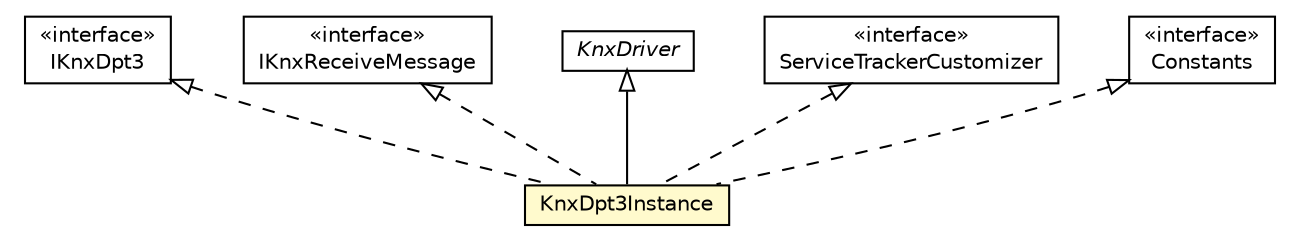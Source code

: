 #!/usr/local/bin/dot
#
# Class diagram 
# Generated by UMLGraph version R5_6-24-gf6e263 (http://www.umlgraph.org/)
#

digraph G {
	edge [fontname="Helvetica",fontsize=10,labelfontname="Helvetica",labelfontsize=10];
	node [fontname="Helvetica",fontsize=10,shape=plaintext];
	nodesep=0.25;
	ranksep=0.5;
	// org.universAAL.lddi.knx.groupdevicecategory.IKnxDpt3
	c4988688 [label=<<table title="org.universAAL.lddi.knx.groupdevicecategory.IKnxDpt3" border="0" cellborder="1" cellspacing="0" cellpadding="2" port="p" href="../groupdevicecategory/IKnxDpt3.html">
		<tr><td><table border="0" cellspacing="0" cellpadding="1">
<tr><td align="center" balign="center"> &#171;interface&#187; </td></tr>
<tr><td align="center" balign="center"> IKnxDpt3 </td></tr>
		</table></td></tr>
		</table>>, URL="../groupdevicecategory/IKnxDpt3.html", fontname="Helvetica", fontcolor="black", fontsize=10.0];
	// org.universAAL.lddi.knx.interfaces.IKnxReceiveMessage
	c4988697 [label=<<table title="org.universAAL.lddi.knx.interfaces.IKnxReceiveMessage" border="0" cellborder="1" cellspacing="0" cellpadding="2" port="p" href="../interfaces/IKnxReceiveMessage.html">
		<tr><td><table border="0" cellspacing="0" cellpadding="1">
<tr><td align="center" balign="center"> &#171;interface&#187; </td></tr>
<tr><td align="center" balign="center"> IKnxReceiveMessage </td></tr>
		</table></td></tr>
		</table>>, URL="../interfaces/IKnxReceiveMessage.html", fontname="Helvetica", fontcolor="black", fontsize=10.0];
	// org.universAAL.lddi.knx.interfaces.KnxDriver
	c4988698 [label=<<table title="org.universAAL.lddi.knx.interfaces.KnxDriver" border="0" cellborder="1" cellspacing="0" cellpadding="2" port="p" href="../interfaces/KnxDriver.html">
		<tr><td><table border="0" cellspacing="0" cellpadding="1">
<tr><td align="center" balign="center"><font face="Helvetica-Oblique"> KnxDriver </font></td></tr>
		</table></td></tr>
		</table>>, URL="../interfaces/KnxDriver.html", fontname="Helvetica", fontcolor="black", fontsize=10.0];
	// org.universAAL.lddi.knx.driver.KnxDpt3Instance
	c4988714 [label=<<table title="org.universAAL.lddi.knx.driver.KnxDpt3Instance" border="0" cellborder="1" cellspacing="0" cellpadding="2" port="p" bgcolor="lemonChiffon" href="./KnxDpt3Instance.html">
		<tr><td><table border="0" cellspacing="0" cellpadding="1">
<tr><td align="center" balign="center"> KnxDpt3Instance </td></tr>
		</table></td></tr>
		</table>>, URL="./KnxDpt3Instance.html", fontname="Helvetica", fontcolor="black", fontsize=10.0];
	//org.universAAL.lddi.knx.driver.KnxDpt3Instance extends org.universAAL.lddi.knx.interfaces.KnxDriver
	c4988698:p -> c4988714:p [dir=back,arrowtail=empty];
	//org.universAAL.lddi.knx.driver.KnxDpt3Instance implements org.universAAL.lddi.knx.groupdevicecategory.IKnxDpt3
	c4988688:p -> c4988714:p [dir=back,arrowtail=empty,style=dashed];
	//org.universAAL.lddi.knx.driver.KnxDpt3Instance implements org.universAAL.lddi.knx.interfaces.IKnxReceiveMessage
	c4988697:p -> c4988714:p [dir=back,arrowtail=empty,style=dashed];
	//org.universAAL.lddi.knx.driver.KnxDpt3Instance implements org.osgi.util.tracker.ServiceTrackerCustomizer
	c4989751:p -> c4988714:p [dir=back,arrowtail=empty,style=dashed];
	//org.universAAL.lddi.knx.driver.KnxDpt3Instance implements org.osgi.service.device.Constants
	c4989752:p -> c4988714:p [dir=back,arrowtail=empty,style=dashed];
	// org.osgi.service.device.Constants
	c4989752 [label=<<table title="org.osgi.service.device.Constants" border="0" cellborder="1" cellspacing="0" cellpadding="2" port="p" href="http://java.sun.com/j2se/1.4.2/docs/api/org/osgi/service/device/Constants.html">
		<tr><td><table border="0" cellspacing="0" cellpadding="1">
<tr><td align="center" balign="center"> &#171;interface&#187; </td></tr>
<tr><td align="center" balign="center"> Constants </td></tr>
		</table></td></tr>
		</table>>, URL="http://java.sun.com/j2se/1.4.2/docs/api/org/osgi/service/device/Constants.html", fontname="Helvetica", fontcolor="black", fontsize=10.0];
	// org.osgi.util.tracker.ServiceTrackerCustomizer
	c4989751 [label=<<table title="org.osgi.util.tracker.ServiceTrackerCustomizer" border="0" cellborder="1" cellspacing="0" cellpadding="2" port="p" href="http://java.sun.com/j2se/1.4.2/docs/api/org/osgi/util/tracker/ServiceTrackerCustomizer.html">
		<tr><td><table border="0" cellspacing="0" cellpadding="1">
<tr><td align="center" balign="center"> &#171;interface&#187; </td></tr>
<tr><td align="center" balign="center"> ServiceTrackerCustomizer </td></tr>
		</table></td></tr>
		</table>>, URL="http://java.sun.com/j2se/1.4.2/docs/api/org/osgi/util/tracker/ServiceTrackerCustomizer.html", fontname="Helvetica", fontcolor="black", fontsize=10.0];
}

